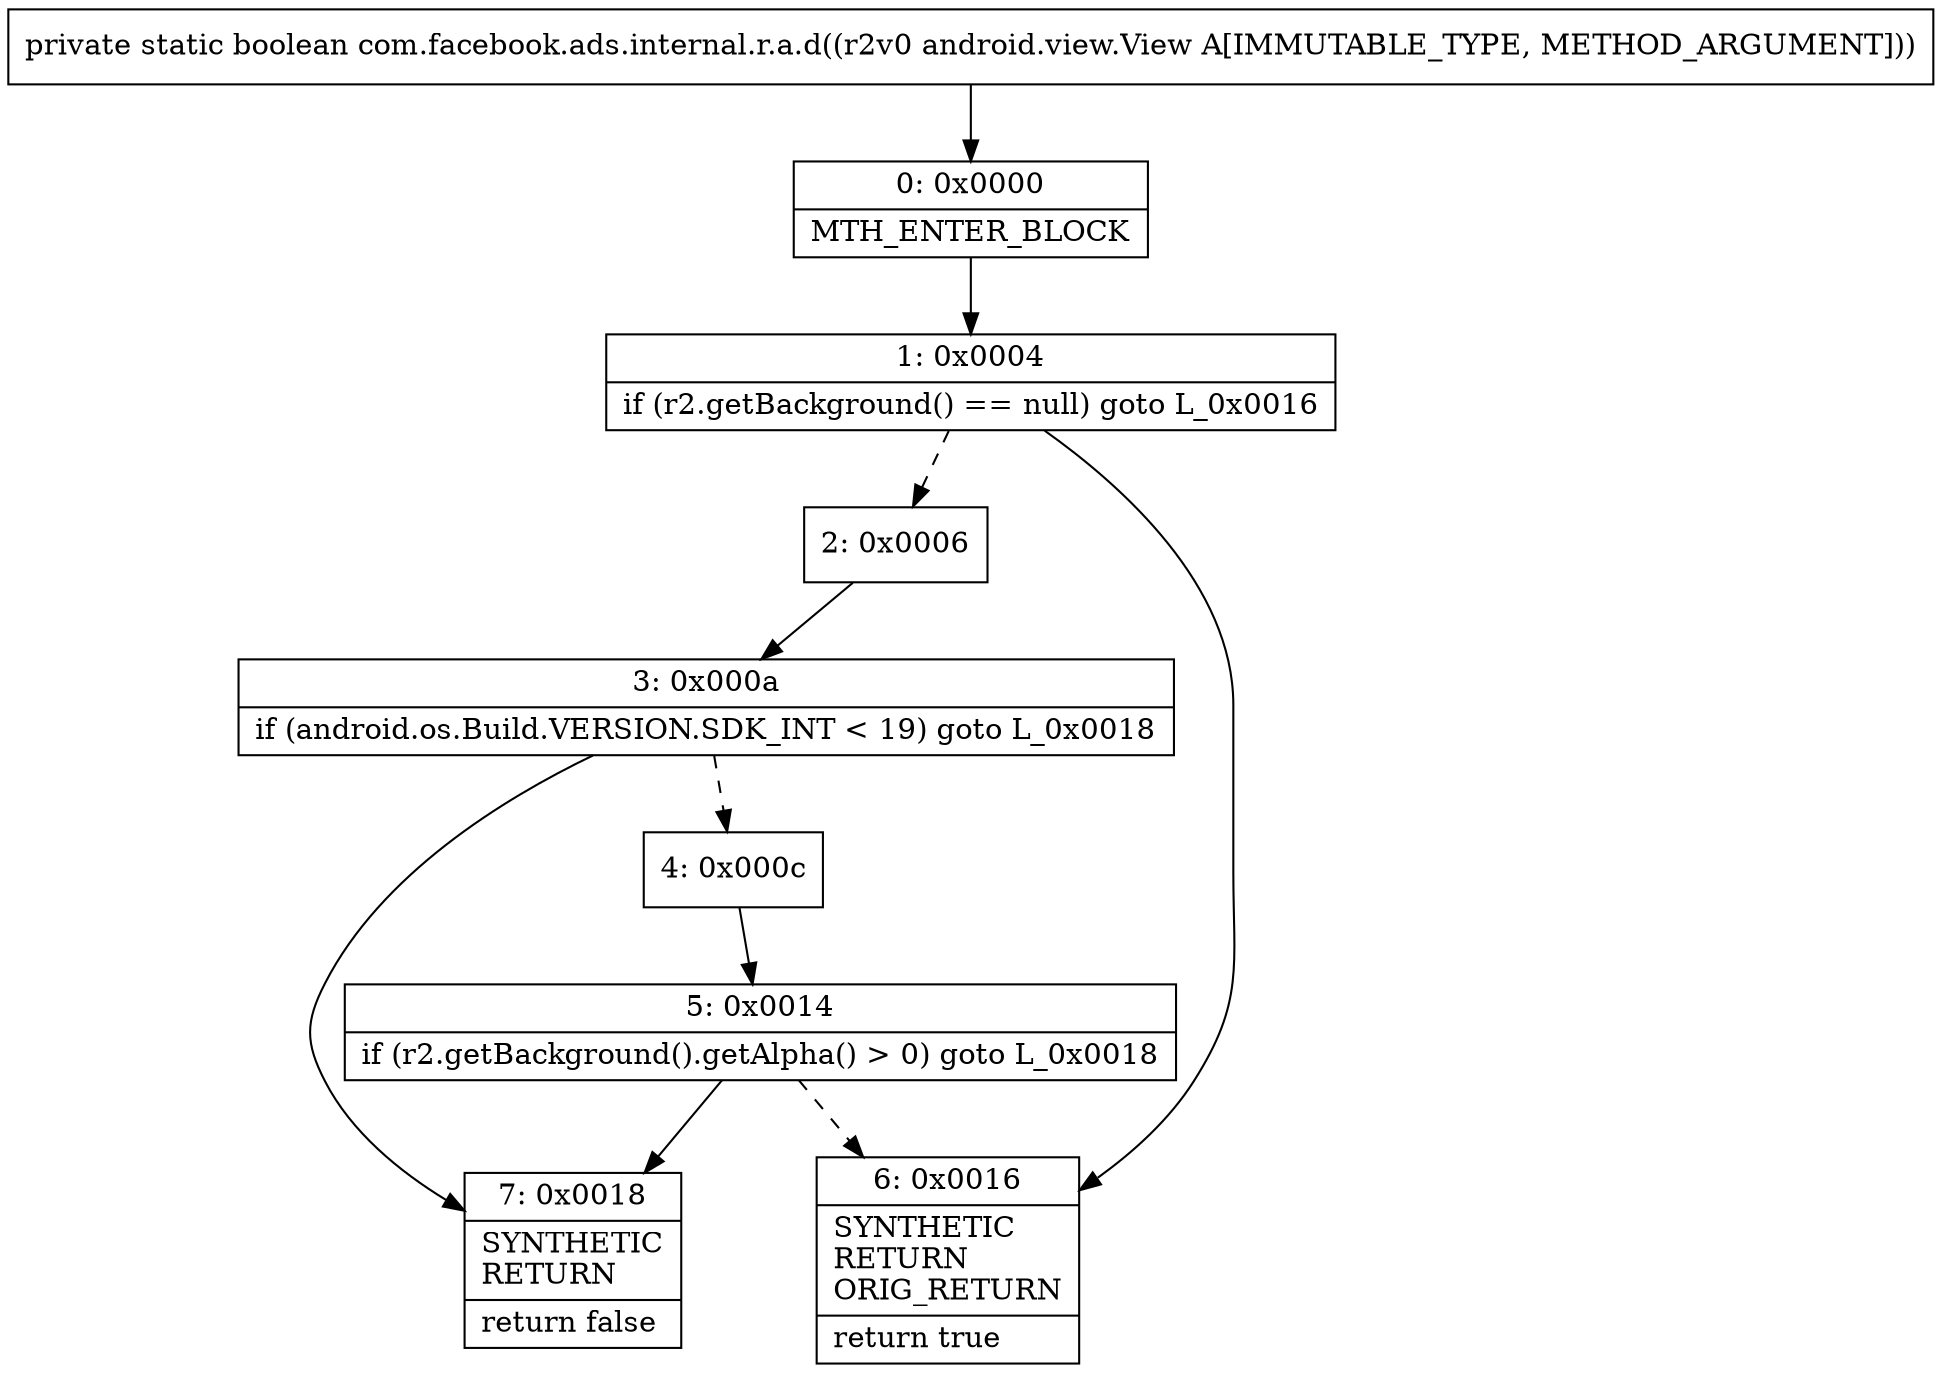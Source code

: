 digraph "CFG forcom.facebook.ads.internal.r.a.d(Landroid\/view\/View;)Z" {
Node_0 [shape=record,label="{0\:\ 0x0000|MTH_ENTER_BLOCK\l}"];
Node_1 [shape=record,label="{1\:\ 0x0004|if (r2.getBackground() == null) goto L_0x0016\l}"];
Node_2 [shape=record,label="{2\:\ 0x0006}"];
Node_3 [shape=record,label="{3\:\ 0x000a|if (android.os.Build.VERSION.SDK_INT \< 19) goto L_0x0018\l}"];
Node_4 [shape=record,label="{4\:\ 0x000c}"];
Node_5 [shape=record,label="{5\:\ 0x0014|if (r2.getBackground().getAlpha() \> 0) goto L_0x0018\l}"];
Node_6 [shape=record,label="{6\:\ 0x0016|SYNTHETIC\lRETURN\lORIG_RETURN\l|return true\l}"];
Node_7 [shape=record,label="{7\:\ 0x0018|SYNTHETIC\lRETURN\l|return false\l}"];
MethodNode[shape=record,label="{private static boolean com.facebook.ads.internal.r.a.d((r2v0 android.view.View A[IMMUTABLE_TYPE, METHOD_ARGUMENT])) }"];
MethodNode -> Node_0;
Node_0 -> Node_1;
Node_1 -> Node_2[style=dashed];
Node_1 -> Node_6;
Node_2 -> Node_3;
Node_3 -> Node_4[style=dashed];
Node_3 -> Node_7;
Node_4 -> Node_5;
Node_5 -> Node_6[style=dashed];
Node_5 -> Node_7;
}

